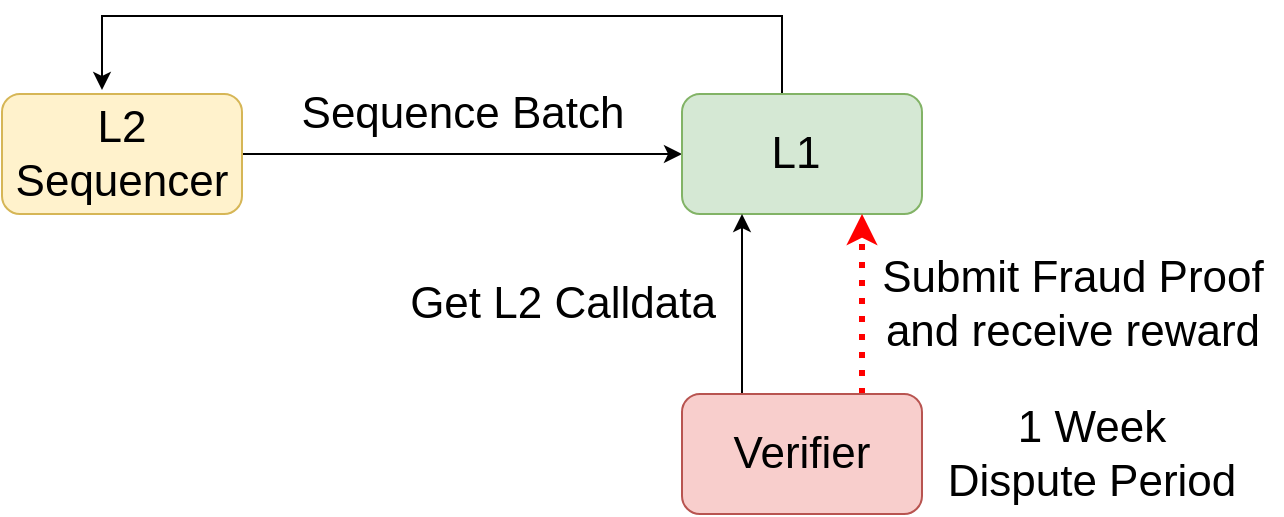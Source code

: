 <mxfile version="22.0.8" type="github">
  <diagram name="Seite-1" id="-TBw2HKRA6Q4cDgod3VG">
    <mxGraphModel dx="934" dy="607" grid="1" gridSize="10" guides="1" tooltips="1" connect="1" arrows="1" fold="1" page="1" pageScale="1" pageWidth="827" pageHeight="1169" math="0" shadow="0">
      <root>
        <mxCell id="0" />
        <mxCell id="1" parent="0" />
        <mxCell id="faz8wwudvPMrUq_amluH-2" style="edgeStyle=orthogonalEdgeStyle;rounded=0;orthogonalLoop=1;jettySize=auto;html=1;exitX=1;exitY=0.5;exitDx=0;exitDy=0;" edge="1" parent="1" source="faz8wwudvPMrUq_amluH-1" target="faz8wwudvPMrUq_amluH-3">
          <mxGeometry relative="1" as="geometry">
            <mxPoint x="360" y="280" as="targetPoint" />
          </mxGeometry>
        </mxCell>
        <mxCell id="faz8wwudvPMrUq_amluH-1" value="L2 Sequencer" style="rounded=1;whiteSpace=wrap;html=1;fillColor=#fff2cc;strokeColor=#d6b656;fontSize=22;" vertex="1" parent="1">
          <mxGeometry x="110" y="250" width="120" height="60" as="geometry" />
        </mxCell>
        <mxCell id="faz8wwudvPMrUq_amluH-12" style="edgeStyle=orthogonalEdgeStyle;rounded=0;orthogonalLoop=1;jettySize=auto;html=1;exitX=0.5;exitY=0;exitDx=0;exitDy=0;" edge="1" parent="1" source="faz8wwudvPMrUq_amluH-3">
          <mxGeometry relative="1" as="geometry">
            <mxPoint x="160" y="248" as="targetPoint" />
            <mxPoint x="410" y="235" as="sourcePoint" />
            <Array as="points">
              <mxPoint x="500" y="250" />
              <mxPoint x="500" y="211" />
              <mxPoint x="160" y="211" />
            </Array>
          </mxGeometry>
        </mxCell>
        <mxCell id="faz8wwudvPMrUq_amluH-3" value="L1&amp;nbsp;" style="rounded=1;whiteSpace=wrap;html=1;fillColor=#d5e8d4;strokeColor=#82b366;fontSize=22;" vertex="1" parent="1">
          <mxGeometry x="450" y="250" width="120" height="60" as="geometry" />
        </mxCell>
        <mxCell id="faz8wwudvPMrUq_amluH-5" style="edgeStyle=orthogonalEdgeStyle;rounded=0;orthogonalLoop=1;jettySize=auto;html=1;exitX=0.25;exitY=0;exitDx=0;exitDy=0;entryX=0.25;entryY=1;entryDx=0;entryDy=0;" edge="1" parent="1" source="faz8wwudvPMrUq_amluH-4" target="faz8wwudvPMrUq_amluH-3">
          <mxGeometry relative="1" as="geometry" />
        </mxCell>
        <mxCell id="faz8wwudvPMrUq_amluH-6" value="Get L2 Calldata" style="edgeLabel;html=1;align=center;verticalAlign=middle;resizable=0;points=[];fontSize=22;" vertex="1" connectable="0" parent="faz8wwudvPMrUq_amluH-5">
          <mxGeometry x="0.029" y="-4" relative="1" as="geometry">
            <mxPoint x="-94" y="1" as="offset" />
          </mxGeometry>
        </mxCell>
        <mxCell id="faz8wwudvPMrUq_amluH-8" style="edgeStyle=orthogonalEdgeStyle;rounded=0;orthogonalLoop=1;jettySize=auto;html=1;exitX=0.75;exitY=0;exitDx=0;exitDy=0;entryX=0.75;entryY=1;entryDx=0;entryDy=0;strokeColor=#FF0000;dashed=1;dashPattern=1 2;strokeWidth=3;" edge="1" parent="1" source="faz8wwudvPMrUq_amluH-4" target="faz8wwudvPMrUq_amluH-3">
          <mxGeometry relative="1" as="geometry" />
        </mxCell>
        <mxCell id="faz8wwudvPMrUq_amluH-4" value="Verifier" style="rounded=1;whiteSpace=wrap;html=1;fillColor=#f8cecc;strokeColor=#b85450;fontSize=22;" vertex="1" parent="1">
          <mxGeometry x="450" y="400" width="120" height="60" as="geometry" />
        </mxCell>
        <mxCell id="faz8wwudvPMrUq_amluH-7" value="Sequence Batch" style="text;html=1;align=center;verticalAlign=middle;resizable=0;points=[];autosize=1;strokeColor=none;fillColor=none;fontSize=22;" vertex="1" parent="1">
          <mxGeometry x="250" y="240" width="180" height="40" as="geometry" />
        </mxCell>
        <mxCell id="faz8wwudvPMrUq_amluH-9" value="Submit Fraud Proof &lt;br&gt;and receive reward" style="text;html=1;align=center;verticalAlign=middle;resizable=0;points=[];autosize=1;strokeColor=none;fillColor=none;fontSize=22;" vertex="1" parent="1">
          <mxGeometry x="540" y="320" width="210" height="70" as="geometry" />
        </mxCell>
        <mxCell id="faz8wwudvPMrUq_amluH-13" value="1 Week Dispute Period" style="text;html=1;strokeColor=none;fillColor=none;align=center;verticalAlign=middle;whiteSpace=wrap;rounded=0;fontSize=22;" vertex="1" parent="1">
          <mxGeometry x="580" y="415" width="150" height="30" as="geometry" />
        </mxCell>
      </root>
    </mxGraphModel>
  </diagram>
</mxfile>
